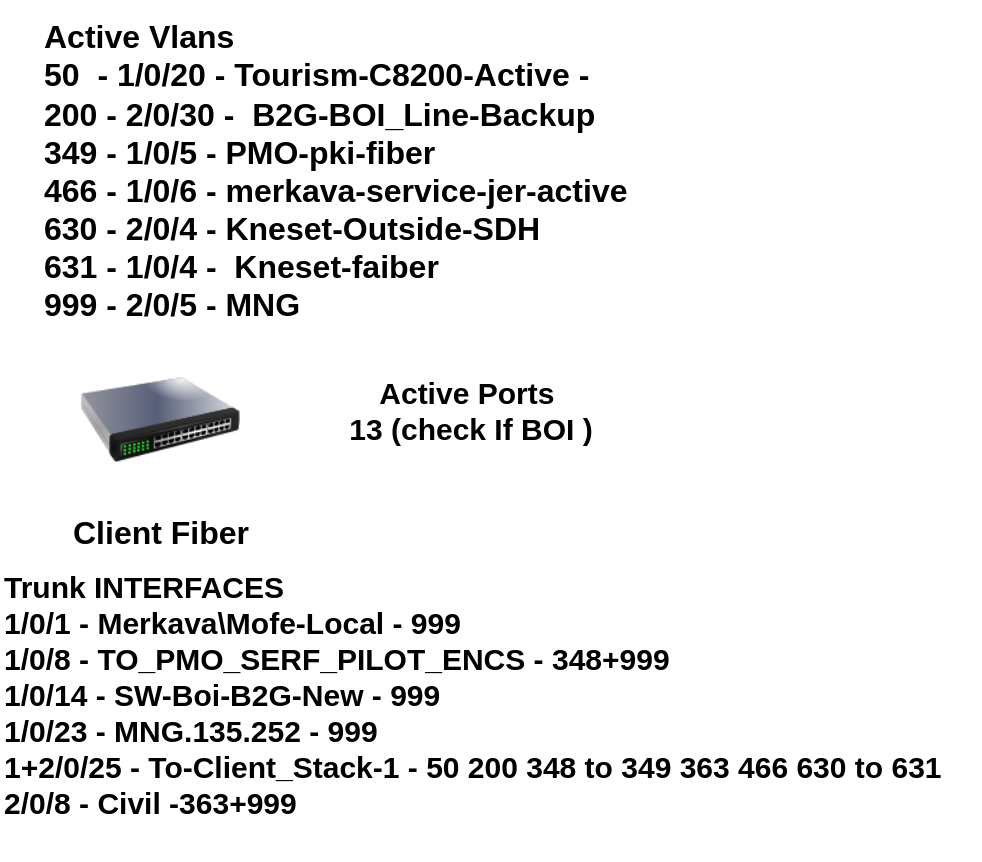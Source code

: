 <mxfile version="24.7.7">
  <diagram name="Page-1" id="AM41eU3sS9hWgiFTrv1i">
    <mxGraphModel dx="1434" dy="866" grid="1" gridSize="10" guides="1" tooltips="1" connect="1" arrows="1" fold="1" page="1" pageScale="1" pageWidth="850" pageHeight="1100" math="0" shadow="0">
      <root>
        <mxCell id="0" />
        <mxCell id="1" parent="0" />
        <mxCell id="EPLM1tE3Qb1qoYAGGyqS-1" value="Client Fiber" style="image;html=1;image=img/lib/clip_art/networking/Switch_128x128.png;fontSize=16;fontStyle=1" vertex="1" parent="1">
          <mxGeometry x="90" y="190" width="80" height="80" as="geometry" />
        </mxCell>
        <mxCell id="EPLM1tE3Qb1qoYAGGyqS-2" value="&lt;div style=&quot;font-size: 16px;&quot;&gt;&lt;div style=&quot;font-size: 16px;&quot;&gt;Active Vlans&lt;/div&gt;&lt;div style=&quot;font-size: 16px;&quot;&gt;50&amp;nbsp; - 1/0/20 - Tourism-C8200-Active -&amp;nbsp;&lt;/div&gt;&lt;div style=&quot;font-size: 16px;&quot;&gt;200 - 2/0/30 -&amp;nbsp; B2G-BOI_Line-Backup&lt;/div&gt;&lt;div style=&quot;font-size: 16px;&quot;&gt;349 - 1/0/5 - PMO-pki-fiber&lt;/div&gt;&lt;div style=&quot;font-size: 16px;&quot;&gt;466 - 1/0/6 - merkava-service-jer-active&lt;/div&gt;&lt;div style=&quot;font-size: 16px;&quot;&gt;630 - 2/0/4 - Kneset-Outside-SDH&lt;/div&gt;&lt;div style=&quot;font-size: 16px;&quot;&gt;631 - 1/0/4 -&amp;nbsp; Kneset-faiber&amp;nbsp;&lt;/div&gt;&lt;div style=&quot;font-size: 16px;&quot;&gt;999 - 2/0/5 - MNG&lt;/div&gt;&lt;/div&gt;&lt;div style=&quot;font-size: 16px;&quot;&gt;&lt;br style=&quot;font-size: 16px;&quot;&gt;&lt;/div&gt;" style="text;html=1;align=left;verticalAlign=middle;resizable=0;points=[];autosize=1;strokeColor=none;fillColor=none;fontStyle=1;fontSize=16;" vertex="1" parent="1">
          <mxGeometry x="70" y="20" width="300" height="190" as="geometry" />
        </mxCell>
        <mxCell id="EPLM1tE3Qb1qoYAGGyqS-3" value="&lt;b&gt;&lt;font style=&quot;font-size: 15px;&quot;&gt;Trunk INTERFACES&lt;/font&gt;&lt;/b&gt;&lt;div&gt;&lt;b&gt;&lt;font style=&quot;font-size: 15px;&quot;&gt;1/0/1 -&amp;nbsp;&lt;/font&gt;&lt;/b&gt;&lt;span style=&quot;background-color: initial; font-size: 15px;&quot;&gt;&lt;b&gt;Merkava\Mofe-Local - 999&lt;/b&gt;&lt;/span&gt;&lt;/div&gt;&lt;div&gt;&lt;span style=&quot;background-color: initial; font-size: 15px;&quot;&gt;&lt;b&gt;1/0/8 -&amp;nbsp;&lt;/b&gt;&lt;/span&gt;&lt;span style=&quot;background-color: initial; font-size: 15px;&quot;&gt;&lt;b&gt;TO_PMO_SERF_PILOT_ENCS - 348+999&lt;/b&gt;&lt;/span&gt;&lt;/div&gt;&lt;div&gt;&lt;span style=&quot;background-color: initial; font-size: 15px;&quot;&gt;&lt;b&gt;1/0/14 -&amp;nbsp;&lt;/b&gt;&lt;/span&gt;&lt;span style=&quot;background-color: initial; font-size: 15px;&quot;&gt;&lt;b&gt;SW-Boi-B2G-New - 999&lt;/b&gt;&lt;/span&gt;&lt;/div&gt;&lt;div&gt;&lt;span style=&quot;background-color: initial; font-size: 15px;&quot;&gt;&lt;b&gt;1/0/23 -&amp;nbsp;&lt;/b&gt;&lt;/span&gt;&lt;span style=&quot;background-color: initial; font-size: 15px;&quot;&gt;&lt;b&gt;MNG.135.252 - 999&lt;/b&gt;&lt;/span&gt;&lt;/div&gt;&lt;div&gt;&lt;span style=&quot;background-color: initial; font-size: 15px;&quot;&gt;&lt;b&gt;1+2/0/25 -&amp;nbsp;&lt;/b&gt;&lt;/span&gt;&lt;span style=&quot;background-color: initial; font-size: 15px;&quot;&gt;&lt;b&gt;To-Client_Stack-1 -&amp;nbsp;&lt;/b&gt;&lt;/span&gt;&lt;span style=&quot;background-color: initial; font-size: 15px;&quot;&gt;&lt;b&gt;50 200 348 to 349 363 466 630 to 631&lt;/b&gt;&lt;/span&gt;&lt;/div&gt;&lt;div&gt;&lt;span style=&quot;background-color: initial; font-size: 15px;&quot;&gt;&lt;b&gt;2/0/8 -&amp;nbsp;&lt;/b&gt;&lt;/span&gt;&lt;span style=&quot;background-color: initial; font-size: 15px;&quot;&gt;&lt;b&gt;Civil -363+999&lt;/b&gt;&lt;/span&gt;&lt;/div&gt;&lt;div&gt;&lt;br&gt;&lt;/div&gt;" style="text;html=1;align=left;verticalAlign=middle;resizable=0;points=[];autosize=1;strokeColor=none;fillColor=none;" vertex="1" parent="1">
          <mxGeometry x="50" y="300" width="490" height="150" as="geometry" />
        </mxCell>
        <mxCell id="EPLM1tE3Qb1qoYAGGyqS-4" value="&lt;b style=&quot;font-size: 15px;&quot;&gt;&lt;font style=&quot;font-size: 15px;&quot;&gt;Active Ports&amp;nbsp;&lt;/font&gt;&lt;/b&gt;&lt;div style=&quot;font-size: 15px;&quot;&gt;&lt;b style=&quot;&quot;&gt;&lt;font style=&quot;font-size: 15px;&quot;&gt;13 (check If BOI )&lt;/font&gt;&lt;/b&gt;&lt;/div&gt;" style="text;html=1;align=center;verticalAlign=middle;resizable=0;points=[];autosize=1;strokeColor=none;fillColor=none;" vertex="1" parent="1">
          <mxGeometry x="210" y="200" width="150" height="50" as="geometry" />
        </mxCell>
      </root>
    </mxGraphModel>
  </diagram>
</mxfile>
